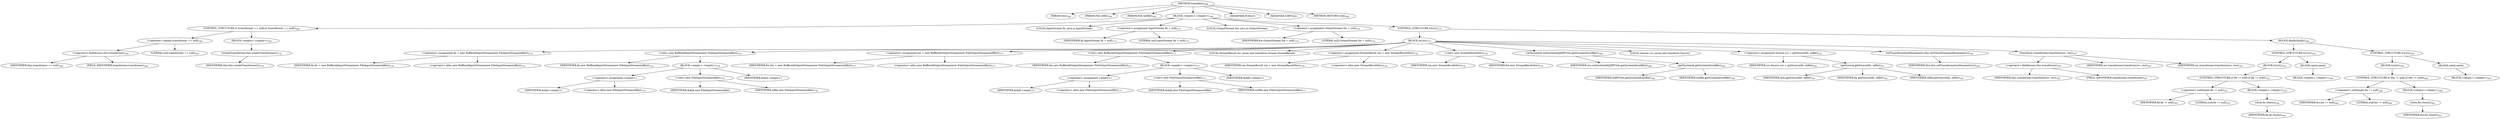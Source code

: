 digraph "transform" {  
"225" [label = <(METHOD,transform)<SUB>168</SUB>> ]
"12" [label = <(PARAM,this)<SUB>168</SUB>> ]
"226" [label = <(PARAM,File infile)<SUB>168</SUB>> ]
"227" [label = <(PARAM,File outfile)<SUB>168</SUB>> ]
"228" [label = <(BLOCK,&lt;empty&gt;,&lt;empty&gt;)<SUB>168</SUB>> ]
"229" [label = <(CONTROL_STRUCTURE,if (transformer == null),if (transformer == null))<SUB>169</SUB>> ]
"230" [label = <(&lt;operator&gt;.equals,transformer == null)<SUB>169</SUB>> ]
"231" [label = <(&lt;operator&gt;.fieldAccess,this.transformer)<SUB>169</SUB>> ]
"232" [label = <(IDENTIFIER,this,transformer == null)<SUB>169</SUB>> ]
"233" [label = <(FIELD_IDENTIFIER,transformer,transformer)<SUB>169</SUB>> ]
"234" [label = <(LITERAL,null,transformer == null)<SUB>169</SUB>> ]
"235" [label = <(BLOCK,&lt;empty&gt;,&lt;empty&gt;)<SUB>169</SUB>> ]
"236" [label = <(createTransformer,this.createTransformer())<SUB>170</SUB>> ]
"11" [label = <(IDENTIFIER,this,this.createTransformer())<SUB>170</SUB>> ]
"14" [label = <(LOCAL,InputStream fis: java.io.InputStream)> ]
"237" [label = <(&lt;operator&gt;.assignment,InputStream fis = null)<SUB>173</SUB>> ]
"238" [label = <(IDENTIFIER,fis,InputStream fis = null)<SUB>173</SUB>> ]
"239" [label = <(LITERAL,null,InputStream fis = null)<SUB>173</SUB>> ]
"16" [label = <(LOCAL,OutputStream fos: java.io.OutputStream)> ]
"240" [label = <(&lt;operator&gt;.assignment,OutputStream fos = null)<SUB>174</SUB>> ]
"241" [label = <(IDENTIFIER,fos,OutputStream fos = null)<SUB>174</SUB>> ]
"242" [label = <(LITERAL,null,OutputStream fos = null)<SUB>174</SUB>> ]
"243" [label = <(CONTROL_STRUCTURE,try,try)<SUB>175</SUB>> ]
"244" [label = <(BLOCK,try,try)<SUB>175</SUB>> ]
"245" [label = <(&lt;operator&gt;.assignment,fis = new BufferedInputStream(new FileInputStream(infile)))<SUB>176</SUB>> ]
"246" [label = <(IDENTIFIER,fis,fis = new BufferedInputStream(new FileInputStream(infile)))<SUB>176</SUB>> ]
"247" [label = <(&lt;operator&gt;.alloc,new BufferedInputStream(new FileInputStream(infile)))<SUB>176</SUB>> ]
"248" [label = <(&lt;init&gt;,new BufferedInputStream(new FileInputStream(infile)))<SUB>176</SUB>> ]
"13" [label = <(IDENTIFIER,fis,new BufferedInputStream(new FileInputStream(infile)))<SUB>176</SUB>> ]
"249" [label = <(BLOCK,&lt;empty&gt;,&lt;empty&gt;)<SUB>176</SUB>> ]
"250" [label = <(&lt;operator&gt;.assignment,&lt;empty&gt;)> ]
"251" [label = <(IDENTIFIER,$obj4,&lt;empty&gt;)> ]
"252" [label = <(&lt;operator&gt;.alloc,new FileInputStream(infile))<SUB>176</SUB>> ]
"253" [label = <(&lt;init&gt;,new FileInputStream(infile))<SUB>176</SUB>> ]
"254" [label = <(IDENTIFIER,$obj4,new FileInputStream(infile))> ]
"255" [label = <(IDENTIFIER,infile,new FileInputStream(infile))<SUB>176</SUB>> ]
"256" [label = <(IDENTIFIER,$obj4,&lt;empty&gt;)> ]
"257" [label = <(&lt;operator&gt;.assignment,fos = new BufferedOutputStream(new FileOutputStream(outfile)))<SUB>177</SUB>> ]
"258" [label = <(IDENTIFIER,fos,fos = new BufferedOutputStream(new FileOutputStream(outfile)))<SUB>177</SUB>> ]
"259" [label = <(&lt;operator&gt;.alloc,new BufferedOutputStream(new FileOutputStream(outfile)))<SUB>177</SUB>> ]
"260" [label = <(&lt;init&gt;,new BufferedOutputStream(new FileOutputStream(outfile)))<SUB>177</SUB>> ]
"15" [label = <(IDENTIFIER,fos,new BufferedOutputStream(new FileOutputStream(outfile)))<SUB>177</SUB>> ]
"261" [label = <(BLOCK,&lt;empty&gt;,&lt;empty&gt;)<SUB>177</SUB>> ]
"262" [label = <(&lt;operator&gt;.assignment,&lt;empty&gt;)> ]
"263" [label = <(IDENTIFIER,$obj6,&lt;empty&gt;)> ]
"264" [label = <(&lt;operator&gt;.alloc,new FileOutputStream(outfile))<SUB>177</SUB>> ]
"265" [label = <(&lt;init&gt;,new FileOutputStream(outfile))<SUB>177</SUB>> ]
"266" [label = <(IDENTIFIER,$obj6,new FileOutputStream(outfile))> ]
"267" [label = <(IDENTIFIER,outfile,new FileOutputStream(outfile))<SUB>177</SUB>> ]
"268" [label = <(IDENTIFIER,$obj6,&lt;empty&gt;)> ]
"18" [label = <(LOCAL,StreamResult res: javax.xml.transform.stream.StreamResult)> ]
"269" [label = <(&lt;operator&gt;.assignment,StreamResult res = new StreamResult(fos))<SUB>178</SUB>> ]
"270" [label = <(IDENTIFIER,res,StreamResult res = new StreamResult(fos))<SUB>178</SUB>> ]
"271" [label = <(&lt;operator&gt;.alloc,new StreamResult(fos))<SUB>178</SUB>> ]
"272" [label = <(&lt;init&gt;,new StreamResult(fos))<SUB>178</SUB>> ]
"17" [label = <(IDENTIFIER,res,new StreamResult(fos))<SUB>178</SUB>> ]
"273" [label = <(IDENTIFIER,fos,new StreamResult(fos))<SUB>178</SUB>> ]
"274" [label = <(setSystemId,setSystemId(JAXPUtils.getSystemId(outfile)))<SUB>180</SUB>> ]
"275" [label = <(IDENTIFIER,res,setSystemId(JAXPUtils.getSystemId(outfile)))<SUB>180</SUB>> ]
"276" [label = <(getSystemId,getSystemId(outfile))<SUB>180</SUB>> ]
"277" [label = <(IDENTIFIER,JAXPUtils,getSystemId(outfile))<SUB>180</SUB>> ]
"278" [label = <(IDENTIFIER,outfile,getSystemId(outfile))<SUB>180</SUB>> ]
"279" [label = <(LOCAL,Source src: javax.xml.transform.Source)> ]
"280" [label = <(&lt;operator&gt;.assignment,Source src = getSource(fis, infile))<SUB>181</SUB>> ]
"281" [label = <(IDENTIFIER,src,Source src = getSource(fis, infile))<SUB>181</SUB>> ]
"282" [label = <(getSource,getSource(fis, infile))<SUB>181</SUB>> ]
"19" [label = <(IDENTIFIER,this,getSource(fis, infile))<SUB>181</SUB>> ]
"283" [label = <(IDENTIFIER,fis,getSource(fis, infile))<SUB>181</SUB>> ]
"284" [label = <(IDENTIFIER,infile,getSource(fis, infile))<SUB>181</SUB>> ]
"285" [label = <(setTransformationParameters,this.setTransformationParameters())<SUB>185</SUB>> ]
"20" [label = <(IDENTIFIER,this,this.setTransformationParameters())<SUB>185</SUB>> ]
"286" [label = <(transform,transformer.transform(src, res))<SUB>187</SUB>> ]
"287" [label = <(&lt;operator&gt;.fieldAccess,this.transformer)<SUB>187</SUB>> ]
"288" [label = <(IDENTIFIER,this,transformer.transform(src, res))<SUB>187</SUB>> ]
"289" [label = <(FIELD_IDENTIFIER,transformer,transformer)<SUB>187</SUB>> ]
"290" [label = <(IDENTIFIER,src,transformer.transform(src, res))<SUB>187</SUB>> ]
"291" [label = <(IDENTIFIER,res,transformer.transform(src, res))<SUB>187</SUB>> ]
"292" [label = <(BLOCK,finally,finally)<SUB>188</SUB>> ]
"293" [label = <(CONTROL_STRUCTURE,try,try)<SUB>192</SUB>> ]
"294" [label = <(BLOCK,try,try)<SUB>192</SUB>> ]
"295" [label = <(CONTROL_STRUCTURE,if (fis != null),if (fis != null))<SUB>193</SUB>> ]
"296" [label = <(&lt;operator&gt;.notEquals,fis != null)<SUB>193</SUB>> ]
"297" [label = <(IDENTIFIER,fis,fis != null)<SUB>193</SUB>> ]
"298" [label = <(LITERAL,null,fis != null)<SUB>193</SUB>> ]
"299" [label = <(BLOCK,&lt;empty&gt;,&lt;empty&gt;)<SUB>193</SUB>> ]
"300" [label = <(close,fis.close())<SUB>194</SUB>> ]
"301" [label = <(IDENTIFIER,fis,fis.close())<SUB>194</SUB>> ]
"302" [label = <(BLOCK,catch,catch)> ]
"303" [label = <(BLOCK,&lt;empty&gt;,&lt;empty&gt;)<SUB>196</SUB>> ]
"304" [label = <(CONTROL_STRUCTURE,try,try)<SUB>199</SUB>> ]
"305" [label = <(BLOCK,try,try)<SUB>199</SUB>> ]
"306" [label = <(CONTROL_STRUCTURE,if (fos != null),if (fos != null))<SUB>200</SUB>> ]
"307" [label = <(&lt;operator&gt;.notEquals,fos != null)<SUB>200</SUB>> ]
"308" [label = <(IDENTIFIER,fos,fos != null)<SUB>200</SUB>> ]
"309" [label = <(LITERAL,null,fos != null)<SUB>200</SUB>> ]
"310" [label = <(BLOCK,&lt;empty&gt;,&lt;empty&gt;)<SUB>200</SUB>> ]
"311" [label = <(close,fos.close())<SUB>201</SUB>> ]
"312" [label = <(IDENTIFIER,fos,fos.close())<SUB>201</SUB>> ]
"313" [label = <(BLOCK,catch,catch)> ]
"314" [label = <(BLOCK,&lt;empty&gt;,&lt;empty&gt;)<SUB>203</SUB>> ]
"315" [label = <(MODIFIER,PUBLIC)> ]
"316" [label = <(MODIFIER,VIRTUAL)> ]
"317" [label = <(METHOD_RETURN,void)<SUB>168</SUB>> ]
  "225" -> "12" 
  "225" -> "226" 
  "225" -> "227" 
  "225" -> "228" 
  "225" -> "315" 
  "225" -> "316" 
  "225" -> "317" 
  "228" -> "229" 
  "228" -> "14" 
  "228" -> "237" 
  "228" -> "16" 
  "228" -> "240" 
  "228" -> "243" 
  "229" -> "230" 
  "229" -> "235" 
  "230" -> "231" 
  "230" -> "234" 
  "231" -> "232" 
  "231" -> "233" 
  "235" -> "236" 
  "236" -> "11" 
  "237" -> "238" 
  "237" -> "239" 
  "240" -> "241" 
  "240" -> "242" 
  "243" -> "244" 
  "243" -> "292" 
  "244" -> "245" 
  "244" -> "248" 
  "244" -> "257" 
  "244" -> "260" 
  "244" -> "18" 
  "244" -> "269" 
  "244" -> "272" 
  "244" -> "274" 
  "244" -> "279" 
  "244" -> "280" 
  "244" -> "285" 
  "244" -> "286" 
  "245" -> "246" 
  "245" -> "247" 
  "248" -> "13" 
  "248" -> "249" 
  "249" -> "250" 
  "249" -> "253" 
  "249" -> "256" 
  "250" -> "251" 
  "250" -> "252" 
  "253" -> "254" 
  "253" -> "255" 
  "257" -> "258" 
  "257" -> "259" 
  "260" -> "15" 
  "260" -> "261" 
  "261" -> "262" 
  "261" -> "265" 
  "261" -> "268" 
  "262" -> "263" 
  "262" -> "264" 
  "265" -> "266" 
  "265" -> "267" 
  "269" -> "270" 
  "269" -> "271" 
  "272" -> "17" 
  "272" -> "273" 
  "274" -> "275" 
  "274" -> "276" 
  "276" -> "277" 
  "276" -> "278" 
  "280" -> "281" 
  "280" -> "282" 
  "282" -> "19" 
  "282" -> "283" 
  "282" -> "284" 
  "285" -> "20" 
  "286" -> "287" 
  "286" -> "290" 
  "286" -> "291" 
  "287" -> "288" 
  "287" -> "289" 
  "292" -> "293" 
  "292" -> "304" 
  "293" -> "294" 
  "293" -> "302" 
  "294" -> "295" 
  "295" -> "296" 
  "295" -> "299" 
  "296" -> "297" 
  "296" -> "298" 
  "299" -> "300" 
  "300" -> "301" 
  "302" -> "303" 
  "304" -> "305" 
  "304" -> "313" 
  "305" -> "306" 
  "306" -> "307" 
  "306" -> "310" 
  "307" -> "308" 
  "307" -> "309" 
  "310" -> "311" 
  "311" -> "312" 
  "313" -> "314" 
}
